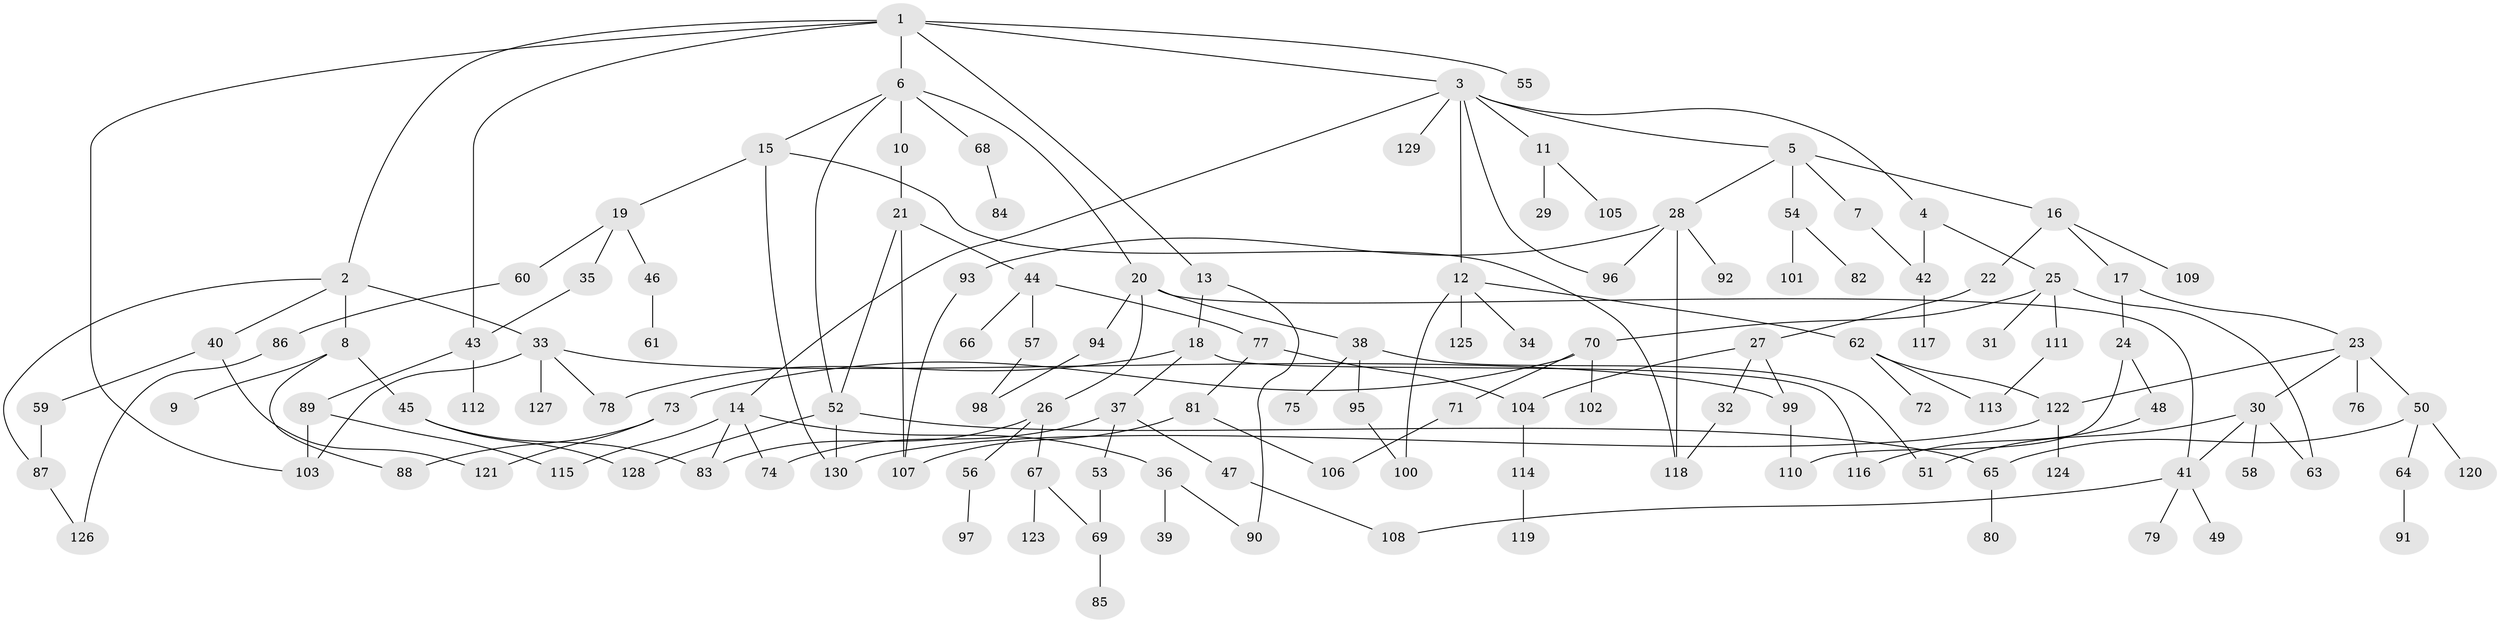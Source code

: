 // coarse degree distribution, {6: 0.03773584905660377, 5: 0.11320754716981132, 4: 0.24528301886792453, 2: 0.18867924528301888, 1: 0.11320754716981132, 3: 0.2830188679245283, 7: 0.018867924528301886}
// Generated by graph-tools (version 1.1) at 2025/49/03/04/25 22:49:03]
// undirected, 130 vertices, 167 edges
graph export_dot {
  node [color=gray90,style=filled];
  1;
  2;
  3;
  4;
  5;
  6;
  7;
  8;
  9;
  10;
  11;
  12;
  13;
  14;
  15;
  16;
  17;
  18;
  19;
  20;
  21;
  22;
  23;
  24;
  25;
  26;
  27;
  28;
  29;
  30;
  31;
  32;
  33;
  34;
  35;
  36;
  37;
  38;
  39;
  40;
  41;
  42;
  43;
  44;
  45;
  46;
  47;
  48;
  49;
  50;
  51;
  52;
  53;
  54;
  55;
  56;
  57;
  58;
  59;
  60;
  61;
  62;
  63;
  64;
  65;
  66;
  67;
  68;
  69;
  70;
  71;
  72;
  73;
  74;
  75;
  76;
  77;
  78;
  79;
  80;
  81;
  82;
  83;
  84;
  85;
  86;
  87;
  88;
  89;
  90;
  91;
  92;
  93;
  94;
  95;
  96;
  97;
  98;
  99;
  100;
  101;
  102;
  103;
  104;
  105;
  106;
  107;
  108;
  109;
  110;
  111;
  112;
  113;
  114;
  115;
  116;
  117;
  118;
  119;
  120;
  121;
  122;
  123;
  124;
  125;
  126;
  127;
  128;
  129;
  130;
  1 -- 2;
  1 -- 3;
  1 -- 6;
  1 -- 13;
  1 -- 55;
  1 -- 43;
  1 -- 103;
  2 -- 8;
  2 -- 33;
  2 -- 40;
  2 -- 87;
  3 -- 4;
  3 -- 5;
  3 -- 11;
  3 -- 12;
  3 -- 14;
  3 -- 96;
  3 -- 129;
  4 -- 25;
  4 -- 42;
  5 -- 7;
  5 -- 16;
  5 -- 28;
  5 -- 54;
  6 -- 10;
  6 -- 15;
  6 -- 20;
  6 -- 68;
  6 -- 52;
  7 -- 42;
  8 -- 9;
  8 -- 45;
  8 -- 88;
  10 -- 21;
  11 -- 29;
  11 -- 105;
  12 -- 34;
  12 -- 62;
  12 -- 100;
  12 -- 125;
  13 -- 18;
  13 -- 90;
  14 -- 36;
  14 -- 74;
  14 -- 83;
  14 -- 115;
  15 -- 19;
  15 -- 118;
  15 -- 130;
  16 -- 17;
  16 -- 22;
  16 -- 109;
  17 -- 23;
  17 -- 24;
  18 -- 37;
  18 -- 78;
  18 -- 116;
  19 -- 35;
  19 -- 46;
  19 -- 60;
  20 -- 26;
  20 -- 38;
  20 -- 41;
  20 -- 94;
  21 -- 44;
  21 -- 52;
  21 -- 107;
  22 -- 27;
  23 -- 30;
  23 -- 50;
  23 -- 76;
  23 -- 122;
  24 -- 48;
  24 -- 110;
  25 -- 31;
  25 -- 63;
  25 -- 70;
  25 -- 111;
  26 -- 56;
  26 -- 67;
  26 -- 83;
  27 -- 32;
  27 -- 104;
  27 -- 99;
  28 -- 92;
  28 -- 93;
  28 -- 118;
  28 -- 96;
  30 -- 58;
  30 -- 41;
  30 -- 63;
  30 -- 51;
  32 -- 118;
  33 -- 99;
  33 -- 103;
  33 -- 127;
  33 -- 78;
  35 -- 43;
  36 -- 39;
  36 -- 90;
  37 -- 47;
  37 -- 53;
  37 -- 74;
  38 -- 51;
  38 -- 75;
  38 -- 95;
  40 -- 59;
  40 -- 121;
  41 -- 49;
  41 -- 79;
  41 -- 108;
  42 -- 117;
  43 -- 89;
  43 -- 112;
  44 -- 57;
  44 -- 66;
  44 -- 77;
  45 -- 128;
  45 -- 83;
  46 -- 61;
  47 -- 108;
  48 -- 116;
  50 -- 64;
  50 -- 120;
  50 -- 65;
  52 -- 65;
  52 -- 128;
  52 -- 130;
  53 -- 69;
  54 -- 82;
  54 -- 101;
  56 -- 97;
  57 -- 98;
  59 -- 87;
  60 -- 86;
  62 -- 72;
  62 -- 122;
  62 -- 113;
  64 -- 91;
  65 -- 80;
  67 -- 123;
  67 -- 69;
  68 -- 84;
  69 -- 85;
  70 -- 71;
  70 -- 73;
  70 -- 102;
  71 -- 106;
  73 -- 88;
  73 -- 121;
  77 -- 81;
  77 -- 104;
  81 -- 107;
  81 -- 106;
  86 -- 126;
  87 -- 126;
  89 -- 115;
  89 -- 103;
  93 -- 107;
  94 -- 98;
  95 -- 100;
  99 -- 110;
  104 -- 114;
  111 -- 113;
  114 -- 119;
  122 -- 124;
  122 -- 130;
}
